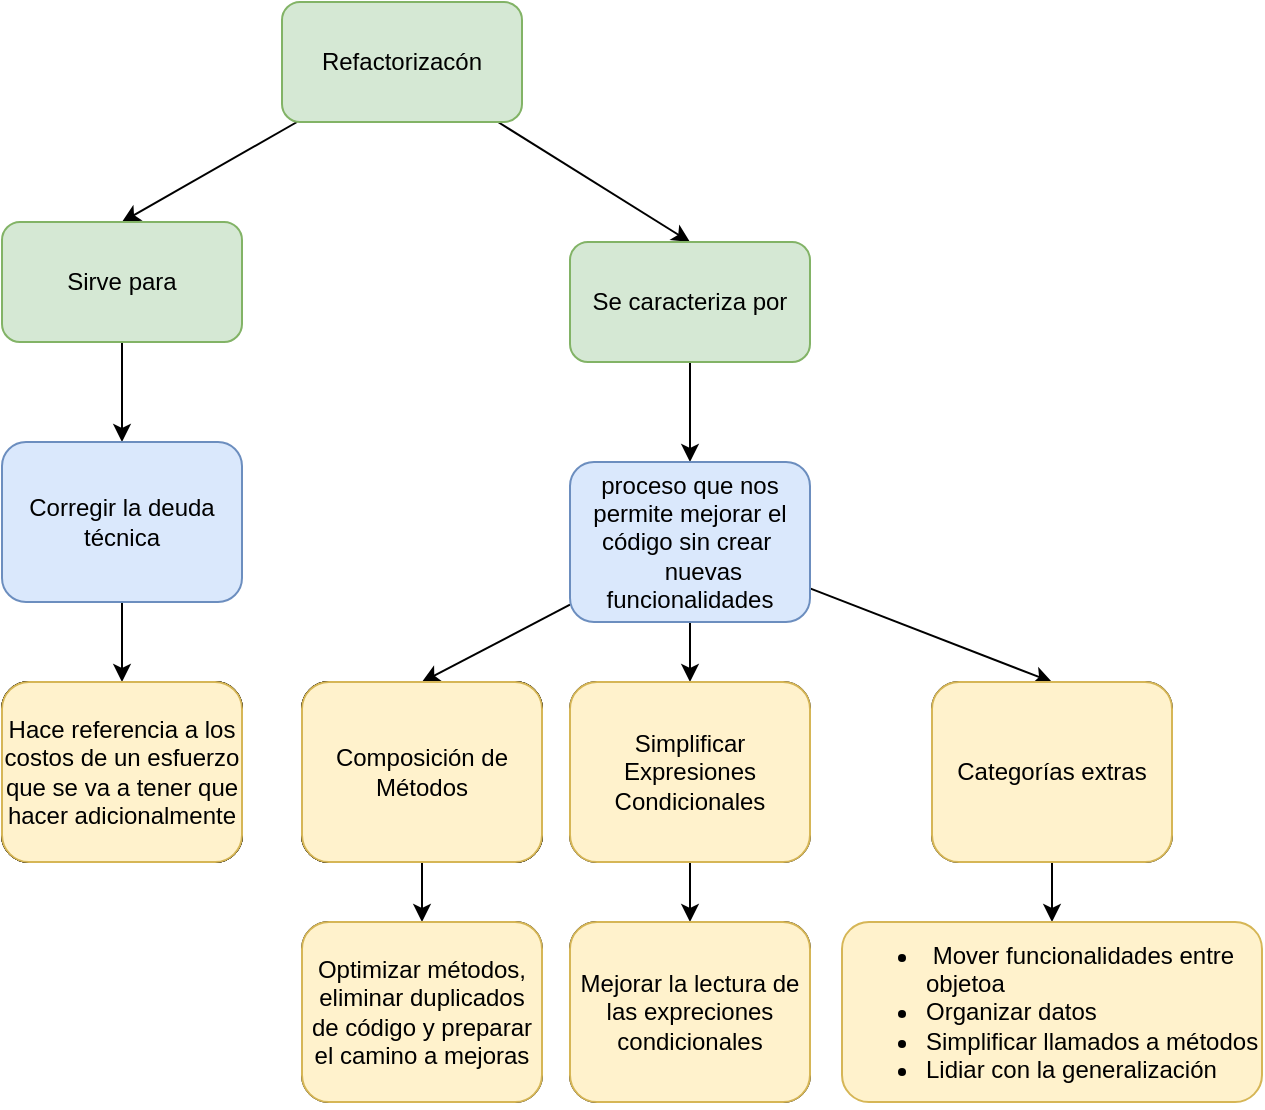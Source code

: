 <mxfile version="19.0.2" type="device"><diagram id="5y9LSIUMUIYggpFZ3_u0" name="Page-1"><mxGraphModel dx="1422" dy="737" grid="1" gridSize="10" guides="1" tooltips="1" connect="1" arrows="1" fold="1" page="1" pageScale="1" pageWidth="827" pageHeight="1169" math="0" shadow="0"><root><mxCell id="0"/><mxCell id="1" parent="0"/><mxCell id="-7Xfopzi9Nr2xwkHnpSI-4" style="rounded=0;orthogonalLoop=1;jettySize=auto;html=1;entryX=0.5;entryY=0;entryDx=0;entryDy=0;" edge="1" parent="1" source="-7Xfopzi9Nr2xwkHnpSI-1" target="-7Xfopzi9Nr2xwkHnpSI-2"><mxGeometry relative="1" as="geometry"/></mxCell><mxCell id="-7Xfopzi9Nr2xwkHnpSI-5" style="edgeStyle=none;rounded=0;orthogonalLoop=1;jettySize=auto;html=1;entryX=0.5;entryY=0;entryDx=0;entryDy=0;" edge="1" parent="1" source="-7Xfopzi9Nr2xwkHnpSI-1" target="-7Xfopzi9Nr2xwkHnpSI-3"><mxGeometry relative="1" as="geometry"/></mxCell><mxCell id="-7Xfopzi9Nr2xwkHnpSI-1" value="Refactorizacón" style="rounded=1;whiteSpace=wrap;html=1;fillColor=#d5e8d4;strokeColor=#82b366;" vertex="1" parent="1"><mxGeometry x="330" y="10" width="120" height="60" as="geometry"/></mxCell><mxCell id="-7Xfopzi9Nr2xwkHnpSI-7" style="edgeStyle=none;rounded=0;orthogonalLoop=1;jettySize=auto;html=1;entryX=0.5;entryY=0;entryDx=0;entryDy=0;" edge="1" parent="1" source="-7Xfopzi9Nr2xwkHnpSI-2" target="-7Xfopzi9Nr2xwkHnpSI-6"><mxGeometry relative="1" as="geometry"/></mxCell><mxCell id="-7Xfopzi9Nr2xwkHnpSI-2" value="Sirve para" style="rounded=1;whiteSpace=wrap;html=1;fillColor=#d5e8d4;strokeColor=#82b366;" vertex="1" parent="1"><mxGeometry x="190" y="120" width="120" height="60" as="geometry"/></mxCell><mxCell id="-7Xfopzi9Nr2xwkHnpSI-9" style="edgeStyle=none;rounded=0;orthogonalLoop=1;jettySize=auto;html=1;entryX=0.5;entryY=0;entryDx=0;entryDy=0;" edge="1" parent="1" source="-7Xfopzi9Nr2xwkHnpSI-3" target="-7Xfopzi9Nr2xwkHnpSI-8"><mxGeometry relative="1" as="geometry"/></mxCell><mxCell id="-7Xfopzi9Nr2xwkHnpSI-3" value="Se caracteriza por" style="rounded=1;whiteSpace=wrap;html=1;fillColor=#d5e8d4;strokeColor=#82b366;" vertex="1" parent="1"><mxGeometry x="474" y="130" width="120" height="60" as="geometry"/></mxCell><mxCell id="-7Xfopzi9Nr2xwkHnpSI-24" style="edgeStyle=none;rounded=0;orthogonalLoop=1;jettySize=auto;html=1;entryX=0.5;entryY=0;entryDx=0;entryDy=0;" edge="1" parent="1" source="-7Xfopzi9Nr2xwkHnpSI-6" target="-7Xfopzi9Nr2xwkHnpSI-22"><mxGeometry relative="1" as="geometry"/></mxCell><mxCell id="-7Xfopzi9Nr2xwkHnpSI-6" value="Corregir la deuda técnica" style="rounded=1;whiteSpace=wrap;html=1;fillColor=#dae8fc;strokeColor=#6c8ebf;" vertex="1" parent="1"><mxGeometry x="190" y="230" width="120" height="80" as="geometry"/></mxCell><mxCell id="-7Xfopzi9Nr2xwkHnpSI-19" style="edgeStyle=none;rounded=0;orthogonalLoop=1;jettySize=auto;html=1;entryX=0.5;entryY=0;entryDx=0;entryDy=0;" edge="1" parent="1" source="-7Xfopzi9Nr2xwkHnpSI-8" target="-7Xfopzi9Nr2xwkHnpSI-11"><mxGeometry relative="1" as="geometry"/></mxCell><mxCell id="-7Xfopzi9Nr2xwkHnpSI-20" style="edgeStyle=none;rounded=0;orthogonalLoop=1;jettySize=auto;html=1;entryX=0.5;entryY=0;entryDx=0;entryDy=0;" edge="1" parent="1" source="-7Xfopzi9Nr2xwkHnpSI-8" target="-7Xfopzi9Nr2xwkHnpSI-12"><mxGeometry relative="1" as="geometry"/></mxCell><mxCell id="-7Xfopzi9Nr2xwkHnpSI-21" style="edgeStyle=none;rounded=0;orthogonalLoop=1;jettySize=auto;html=1;entryX=0.5;entryY=0;entryDx=0;entryDy=0;" edge="1" parent="1" source="-7Xfopzi9Nr2xwkHnpSI-8" target="-7Xfopzi9Nr2xwkHnpSI-13"><mxGeometry relative="1" as="geometry"/></mxCell><mxCell id="-7Xfopzi9Nr2xwkHnpSI-8" value="&lt;div&gt;proceso que nos permite mejorar el código sin crear&amp;nbsp;&lt;/div&gt;&lt;div&gt;&amp;nbsp; &amp;nbsp; nuevas funcionalidades&lt;/div&gt;" style="rounded=1;whiteSpace=wrap;html=1;fillColor=#dae8fc;strokeColor=#6c8ebf;" vertex="1" parent="1"><mxGeometry x="474" y="240" width="120" height="80" as="geometry"/></mxCell><mxCell id="-7Xfopzi9Nr2xwkHnpSI-34" style="edgeStyle=none;rounded=0;orthogonalLoop=1;jettySize=auto;html=1;entryX=0.5;entryY=0;entryDx=0;entryDy=0;" edge="1" parent="1" source="-7Xfopzi9Nr2xwkHnpSI-11" target="-7Xfopzi9Nr2xwkHnpSI-33"><mxGeometry relative="1" as="geometry"/></mxCell><mxCell id="-7Xfopzi9Nr2xwkHnpSI-11" value="Categorías extras" style="rounded=1;whiteSpace=wrap;html=1;" vertex="1" parent="1"><mxGeometry x="655" y="350" width="120" height="90" as="geometry"/></mxCell><mxCell id="-7Xfopzi9Nr2xwkHnpSI-30" style="edgeStyle=none;rounded=0;orthogonalLoop=1;jettySize=auto;html=1;entryX=0.5;entryY=0;entryDx=0;entryDy=0;" edge="1" parent="1" source="-7Xfopzi9Nr2xwkHnpSI-12" target="-7Xfopzi9Nr2xwkHnpSI-29"><mxGeometry relative="1" as="geometry"/></mxCell><mxCell id="-7Xfopzi9Nr2xwkHnpSI-12" value="Simplificar Expresiones Condicionales" style="rounded=1;whiteSpace=wrap;html=1;" vertex="1" parent="1"><mxGeometry x="474" y="350" width="120" height="90" as="geometry"/></mxCell><mxCell id="-7Xfopzi9Nr2xwkHnpSI-28" style="edgeStyle=none;rounded=0;orthogonalLoop=1;jettySize=auto;html=1;entryX=0.5;entryY=0;entryDx=0;entryDy=0;" edge="1" parent="1" source="-7Xfopzi9Nr2xwkHnpSI-13" target="-7Xfopzi9Nr2xwkHnpSI-27"><mxGeometry relative="1" as="geometry"/></mxCell><mxCell id="-7Xfopzi9Nr2xwkHnpSI-13" value="Composición de Métodos" style="rounded=1;whiteSpace=wrap;html=1;" vertex="1" parent="1"><mxGeometry x="340" y="350" width="120" height="90" as="geometry"/></mxCell><mxCell id="-7Xfopzi9Nr2xwkHnpSI-22" value="Hace referencia a los costos de un esfuerzo que se va a tener que hacer adicionalmente" style="rounded=1;whiteSpace=wrap;html=1;" vertex="1" parent="1"><mxGeometry x="190" y="350" width="120" height="90" as="geometry"/></mxCell><mxCell id="-7Xfopzi9Nr2xwkHnpSI-27" value="Optimizar métodos, eliminar duplicados de código y preparar el camino a mejoras" style="rounded=1;whiteSpace=wrap;html=1;" vertex="1" parent="1"><mxGeometry x="340" y="470" width="120" height="90" as="geometry"/></mxCell><mxCell id="-7Xfopzi9Nr2xwkHnpSI-29" value="Mejorar la lectura de las expreciones condicionales" style="rounded=1;whiteSpace=wrap;html=1;" vertex="1" parent="1"><mxGeometry x="474" y="470" width="120" height="90" as="geometry"/></mxCell><mxCell id="-7Xfopzi9Nr2xwkHnpSI-33" value="&lt;ul&gt;&lt;li&gt;&lt;span style=&quot;text-align: center;&quot;&gt;&amp;nbsp;Mover funcionalidades entre objetoa&lt;/span&gt;&lt;br&gt;&lt;/li&gt;&lt;li&gt;&lt;span style=&quot;text-align: center;&quot;&gt;Organizar datos&lt;/span&gt;&lt;/li&gt;&lt;li&gt;&lt;span style=&quot;text-align: center;&quot;&gt;Simplificar llamados a métodos&lt;/span&gt;&lt;/li&gt;&lt;li&gt;&lt;span style=&quot;text-align: center;&quot;&gt;Lidiar con la generalización&lt;/span&gt;&lt;/li&gt;&lt;/ul&gt;" style="rounded=1;whiteSpace=wrap;html=1;align=left;fillColor=#fff2cc;strokeColor=#d6b656;" vertex="1" parent="1"><mxGeometry x="610" y="470" width="210" height="90" as="geometry"/></mxCell><mxCell id="-7Xfopzi9Nr2xwkHnpSI-35" value="Hace referencia a los costos de un esfuerzo que se va a tener que hacer adicionalmente" style="rounded=1;whiteSpace=wrap;html=1;" vertex="1" parent="1"><mxGeometry x="190" y="350" width="120" height="90" as="geometry"/></mxCell><mxCell id="-7Xfopzi9Nr2xwkHnpSI-36" value="Composición de Métodos" style="rounded=1;whiteSpace=wrap;html=1;" vertex="1" parent="1"><mxGeometry x="340" y="350" width="120" height="90" as="geometry"/></mxCell><mxCell id="-7Xfopzi9Nr2xwkHnpSI-37" value="Hace referencia a los costos de un esfuerzo que se va a tener que hacer adicionalmente" style="rounded=1;whiteSpace=wrap;html=1;" vertex="1" parent="1"><mxGeometry x="190" y="350" width="120" height="90" as="geometry"/></mxCell><mxCell id="-7Xfopzi9Nr2xwkHnpSI-38" value="Composición de Métodos" style="rounded=1;whiteSpace=wrap;html=1;" vertex="1" parent="1"><mxGeometry x="340" y="350" width="120" height="90" as="geometry"/></mxCell><mxCell id="-7Xfopzi9Nr2xwkHnpSI-39" value="Hace referencia a los costos de un esfuerzo que se va a tener que hacer adicionalmente" style="rounded=1;whiteSpace=wrap;html=1;fillColor=#fff2cc;strokeColor=#d6b656;" vertex="1" parent="1"><mxGeometry x="190" y="350" width="120" height="90" as="geometry"/></mxCell><mxCell id="-7Xfopzi9Nr2xwkHnpSI-40" value="Composición de Métodos" style="rounded=1;whiteSpace=wrap;html=1;fillColor=#fff2cc;strokeColor=#d6b656;" vertex="1" parent="1"><mxGeometry x="340" y="350" width="120" height="90" as="geometry"/></mxCell><mxCell id="-7Xfopzi9Nr2xwkHnpSI-41" value="Simplificar Expresiones Condicionales" style="rounded=1;whiteSpace=wrap;html=1;fillColor=#fff2cc;strokeColor=#d6b656;" vertex="1" parent="1"><mxGeometry x="474" y="350" width="120" height="90" as="geometry"/></mxCell><mxCell id="-7Xfopzi9Nr2xwkHnpSI-42" value="Mejorar la lectura de las expreciones condicionales" style="rounded=1;whiteSpace=wrap;html=1;fillColor=#fff2cc;strokeColor=#d6b656;" vertex="1" parent="1"><mxGeometry x="474" y="470" width="120" height="90" as="geometry"/></mxCell><mxCell id="-7Xfopzi9Nr2xwkHnpSI-43" value="Optimizar métodos, eliminar duplicados de código y preparar el camino a mejoras" style="rounded=1;whiteSpace=wrap;html=1;fillColor=#fff2cc;strokeColor=#d6b656;" vertex="1" parent="1"><mxGeometry x="340" y="470" width="120" height="90" as="geometry"/></mxCell><mxCell id="-7Xfopzi9Nr2xwkHnpSI-44" value="Categorías extras" style="rounded=1;whiteSpace=wrap;html=1;fillColor=#fff2cc;strokeColor=#d6b656;" vertex="1" parent="1"><mxGeometry x="655" y="350" width="120" height="90" as="geometry"/></mxCell></root></mxGraphModel></diagram></mxfile>